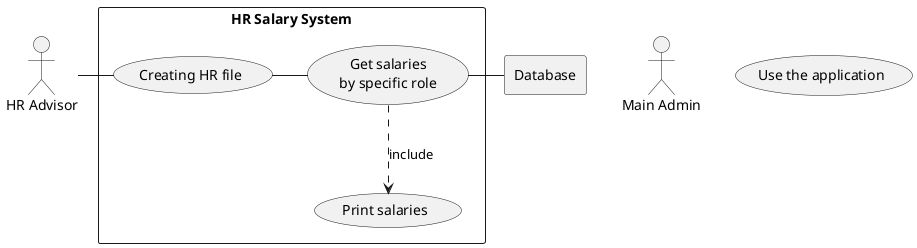 @startuml
:Main Admin: as Admin
(Use the application) as (Use)

actor HR as "HR Advisor"

rectangle Database

rectangle "HR Salary System" {


    usecase UC5 as "Creating HR file"

    usecase UC4 as "Get salaries
    by specific role"

    usecase UCa as "Print salaries"

    HR - UC5
    UC4 ..> UCa : include
    UC4 - Database
    UC5 - UC4
@enduml